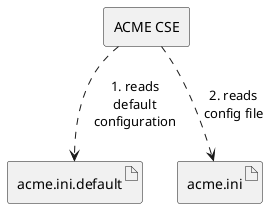@startuml
skinparam componentStyle rectangle

artifact "acme.ini.default" as inidefault
artifact "acme.ini" as ini
[ACME CSE] as cse
cse ..> inidefault : 1. reads\ndefault\nconfiguration
cse ..> ini : 2. reads\nconfig file

@enduml